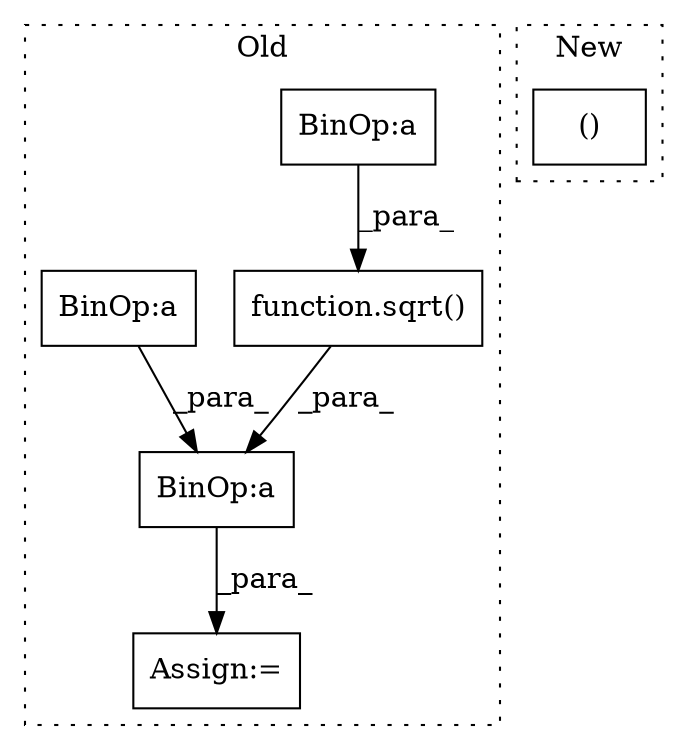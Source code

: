 digraph G {
subgraph cluster0 {
1 [label="function.sqrt()" a="75" s="4146,4212" l="5,1" shape="box"];
3 [label="BinOp:a" a="82" s="4341" l="4" shape="box"];
4 [label="Assign:=" a="68" s="4290" l="3" shape="box"];
5 [label="BinOp:a" a="82" s="4193" l="4" shape="box"];
6 [label="BinOp:a" a="82" s="4250" l="4" shape="box"];
label = "Old";
style="dotted";
}
subgraph cluster1 {
2 [label="()" a="54" s="4781" l="23" shape="box"];
label = "New";
style="dotted";
}
1 -> 3 [label="_para_"];
3 -> 4 [label="_para_"];
5 -> 1 [label="_para_"];
6 -> 3 [label="_para_"];
}